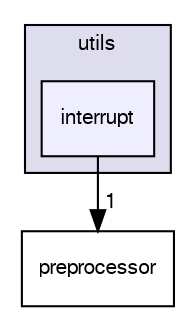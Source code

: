 digraph G {
  compound=true
  node [ fontsize="10", fontname="FreeSans"];
  edge [ labelfontsize="10", labelfontname="FreeSans"];
  subgraph clusterdir_e74a7c641d1b032fbb218d42b422d49b {
    graph [ bgcolor="#ddddee", pencolor="black", label="utils" fontname="FreeSans", fontsize="10", URL="dir_e74a7c641d1b032fbb218d42b422d49b.html"]
  dir_968189a8f73bcd720f395b567f7c8621 [shape=box, label="interrupt", style="filled", fillcolor="#eeeeff", pencolor="black", URL="dir_968189a8f73bcd720f395b567f7c8621.html"];
  }
  dir_6643963fd76d66b0a0e95f6f754408a0 [shape=box label="preprocessor" URL="dir_6643963fd76d66b0a0e95f6f754408a0.html"];
  dir_968189a8f73bcd720f395b567f7c8621->dir_6643963fd76d66b0a0e95f6f754408a0 [headlabel="1", labeldistance=1.5 headhref="dir_000032_000033.html"];
}
